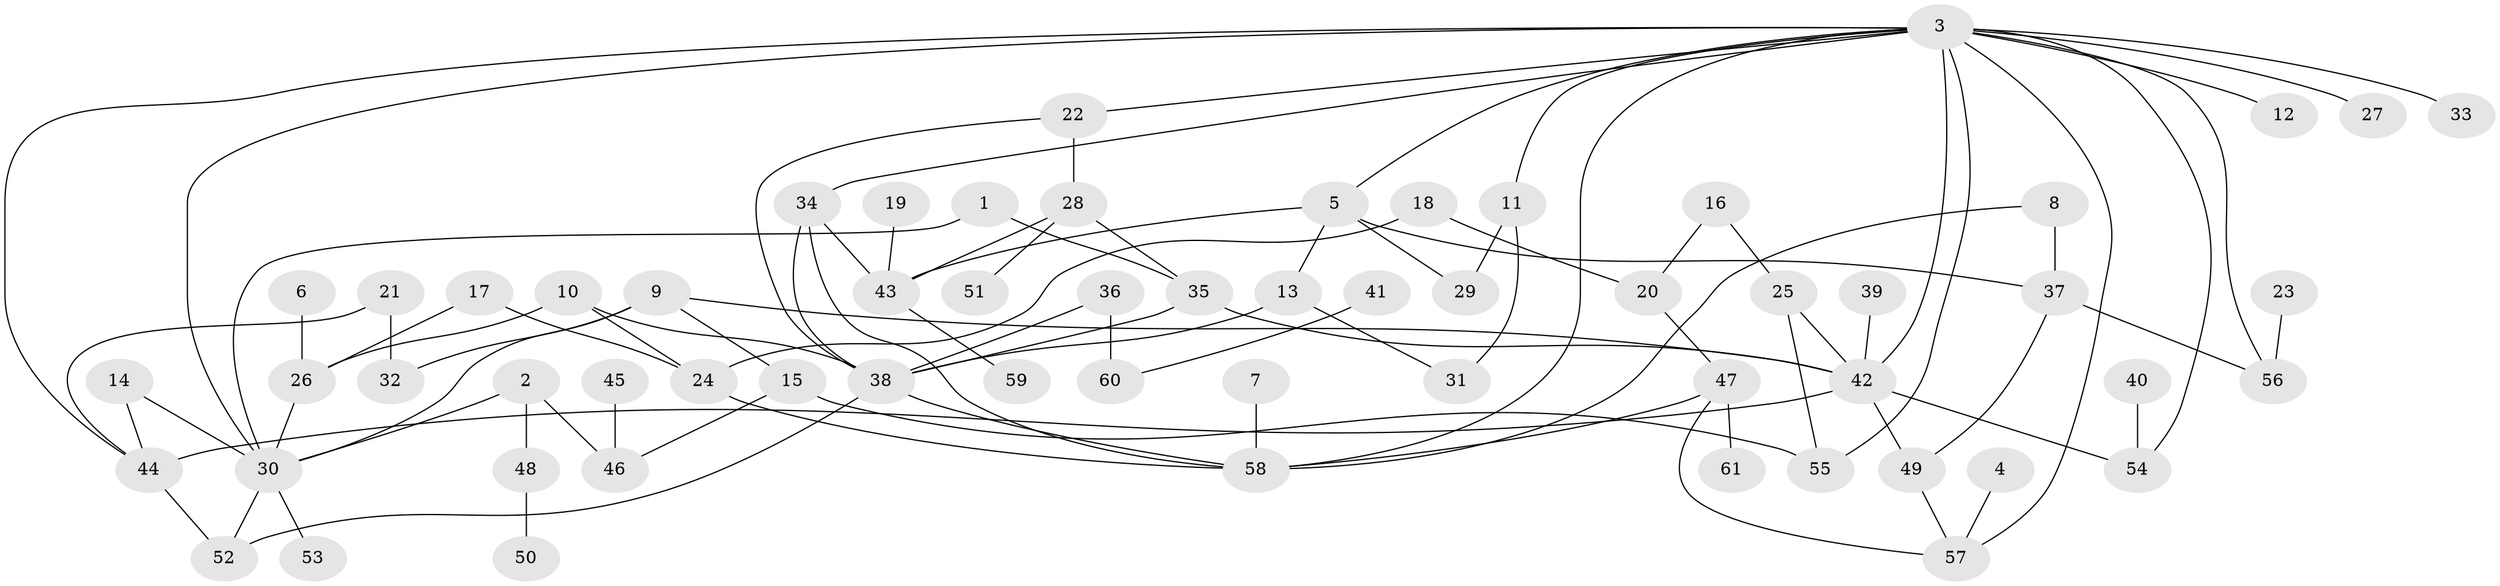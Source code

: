 // original degree distribution, {7: 0.02459016393442623, 6: 0.01639344262295082, 2: 0.28688524590163933, 9: 0.00819672131147541, 3: 0.22131147540983606, 8: 0.00819672131147541, 4: 0.09836065573770492, 5: 0.040983606557377046, 1: 0.29508196721311475}
// Generated by graph-tools (version 1.1) at 2025/25/03/09/25 03:25:30]
// undirected, 61 vertices, 91 edges
graph export_dot {
graph [start="1"]
  node [color=gray90,style=filled];
  1;
  2;
  3;
  4;
  5;
  6;
  7;
  8;
  9;
  10;
  11;
  12;
  13;
  14;
  15;
  16;
  17;
  18;
  19;
  20;
  21;
  22;
  23;
  24;
  25;
  26;
  27;
  28;
  29;
  30;
  31;
  32;
  33;
  34;
  35;
  36;
  37;
  38;
  39;
  40;
  41;
  42;
  43;
  44;
  45;
  46;
  47;
  48;
  49;
  50;
  51;
  52;
  53;
  54;
  55;
  56;
  57;
  58;
  59;
  60;
  61;
  1 -- 30 [weight=1.0];
  1 -- 35 [weight=1.0];
  2 -- 30 [weight=1.0];
  2 -- 46 [weight=1.0];
  2 -- 48 [weight=1.0];
  3 -- 5 [weight=1.0];
  3 -- 11 [weight=1.0];
  3 -- 12 [weight=1.0];
  3 -- 22 [weight=1.0];
  3 -- 27 [weight=1.0];
  3 -- 30 [weight=1.0];
  3 -- 33 [weight=1.0];
  3 -- 34 [weight=1.0];
  3 -- 42 [weight=1.0];
  3 -- 44 [weight=1.0];
  3 -- 54 [weight=1.0];
  3 -- 55 [weight=1.0];
  3 -- 56 [weight=1.0];
  3 -- 57 [weight=1.0];
  3 -- 58 [weight=1.0];
  4 -- 57 [weight=1.0];
  5 -- 13 [weight=1.0];
  5 -- 29 [weight=1.0];
  5 -- 37 [weight=1.0];
  5 -- 43 [weight=1.0];
  6 -- 26 [weight=1.0];
  7 -- 58 [weight=1.0];
  8 -- 37 [weight=1.0];
  8 -- 58 [weight=1.0];
  9 -- 15 [weight=1.0];
  9 -- 30 [weight=1.0];
  9 -- 32 [weight=1.0];
  9 -- 42 [weight=1.0];
  10 -- 24 [weight=1.0];
  10 -- 26 [weight=1.0];
  10 -- 38 [weight=1.0];
  11 -- 29 [weight=1.0];
  11 -- 31 [weight=1.0];
  13 -- 31 [weight=1.0];
  13 -- 38 [weight=1.0];
  14 -- 30 [weight=1.0];
  14 -- 44 [weight=1.0];
  15 -- 46 [weight=1.0];
  15 -- 55 [weight=1.0];
  16 -- 20 [weight=1.0];
  16 -- 25 [weight=1.0];
  17 -- 24 [weight=1.0];
  17 -- 26 [weight=1.0];
  18 -- 20 [weight=1.0];
  18 -- 24 [weight=1.0];
  19 -- 43 [weight=1.0];
  20 -- 47 [weight=1.0];
  21 -- 32 [weight=1.0];
  21 -- 44 [weight=1.0];
  22 -- 28 [weight=1.0];
  22 -- 38 [weight=1.0];
  23 -- 56 [weight=1.0];
  24 -- 58 [weight=1.0];
  25 -- 42 [weight=1.0];
  25 -- 55 [weight=1.0];
  26 -- 30 [weight=1.0];
  28 -- 35 [weight=1.0];
  28 -- 43 [weight=1.0];
  28 -- 51 [weight=1.0];
  30 -- 52 [weight=1.0];
  30 -- 53 [weight=1.0];
  34 -- 38 [weight=1.0];
  34 -- 43 [weight=1.0];
  34 -- 58 [weight=1.0];
  35 -- 38 [weight=1.0];
  35 -- 42 [weight=1.0];
  36 -- 38 [weight=2.0];
  36 -- 60 [weight=2.0];
  37 -- 49 [weight=1.0];
  37 -- 56 [weight=1.0];
  38 -- 52 [weight=1.0];
  38 -- 58 [weight=1.0];
  39 -- 42 [weight=1.0];
  40 -- 54 [weight=1.0];
  41 -- 60 [weight=1.0];
  42 -- 44 [weight=2.0];
  42 -- 49 [weight=1.0];
  42 -- 54 [weight=1.0];
  43 -- 59 [weight=1.0];
  44 -- 52 [weight=1.0];
  45 -- 46 [weight=1.0];
  47 -- 57 [weight=1.0];
  47 -- 58 [weight=1.0];
  47 -- 61 [weight=1.0];
  48 -- 50 [weight=1.0];
  49 -- 57 [weight=1.0];
}
